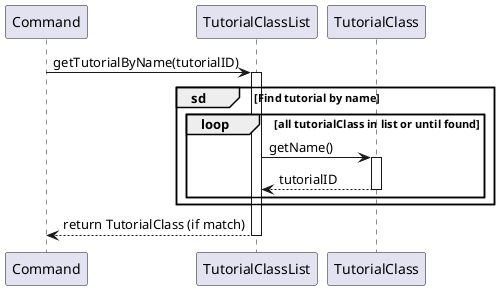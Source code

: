 @startuml
    participant Command
    participant "TutorialClassList" as TClassList
    participant "TutorialClass" as TClass

    Command -> TClassList : getTutorialByName(tutorialID)

    activate TClassList
    group sd [Find tutorial by name]
    loop all tutorialClass in list or until found
        TClassList -> TClass : getName()
        activate TClass
        TClass --> TClassList : tutorialID
        deactivate
    end
    end

    TClassList --> Command : return TutorialClass (if match)
    deactivate
@enduml
